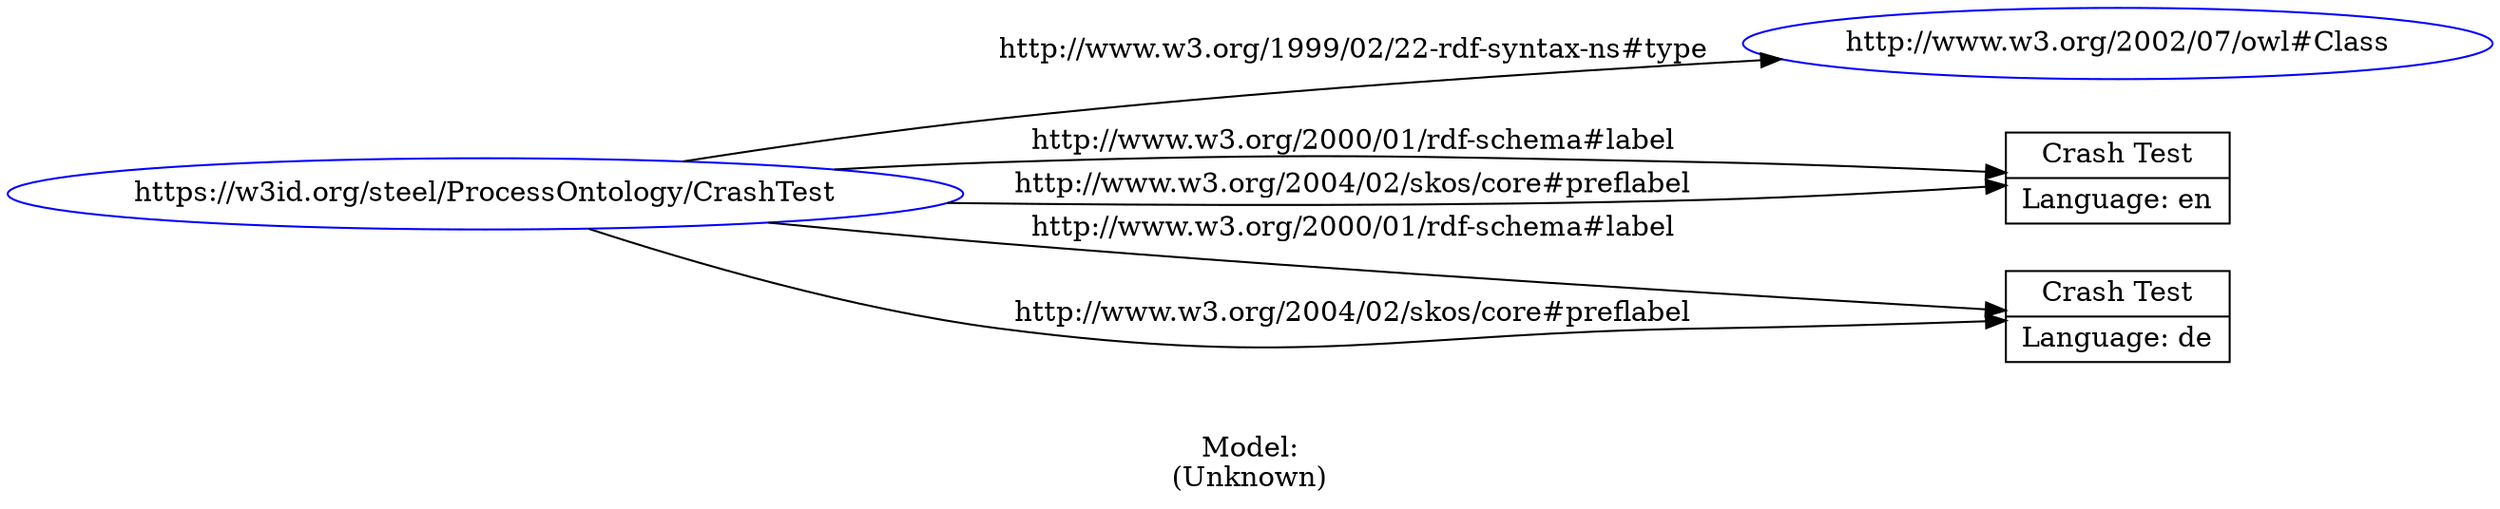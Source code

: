 digraph {
	rankdir = LR;
	charset="utf-8";

	"Rhttps://w3id.org/steel/ProcessOntology/CrashTest" -> "Rhttp://www.w3.org/2002/07/owl#Class" [ label="http://www.w3.org/1999/02/22-rdf-syntax-ns#type" ];
	"Rhttps://w3id.org/steel/ProcessOntology/CrashTest" -> "LCrash Test|Language: en" [ label="http://www.w3.org/2000/01/rdf-schema#label" ];
	"Rhttps://w3id.org/steel/ProcessOntology/CrashTest" -> "LCrash Test|Language: de" [ label="http://www.w3.org/2000/01/rdf-schema#label" ];
	"Rhttps://w3id.org/steel/ProcessOntology/CrashTest" -> "LCrash Test|Language: en" [ label="http://www.w3.org/2004/02/skos/core#preflabel" ];
	"Rhttps://w3id.org/steel/ProcessOntology/CrashTest" -> "LCrash Test|Language: de" [ label="http://www.w3.org/2004/02/skos/core#preflabel" ];

	// Resources
	"Rhttps://w3id.org/steel/ProcessOntology/CrashTest" [ label="https://w3id.org/steel/ProcessOntology/CrashTest", shape = ellipse, color = blue ];
	"Rhttp://www.w3.org/2002/07/owl#Class" [ label="http://www.w3.org/2002/07/owl#Class", shape = ellipse, color = blue ];

	// Anonymous nodes

	// Literals
	"LCrash Test|Language: en" [ label="Crash Test|Language: en", shape = record ];
	"LCrash Test|Language: de" [ label="Crash Test|Language: de", shape = record ];

	label="\n\nModel:\n(Unknown)";
}
